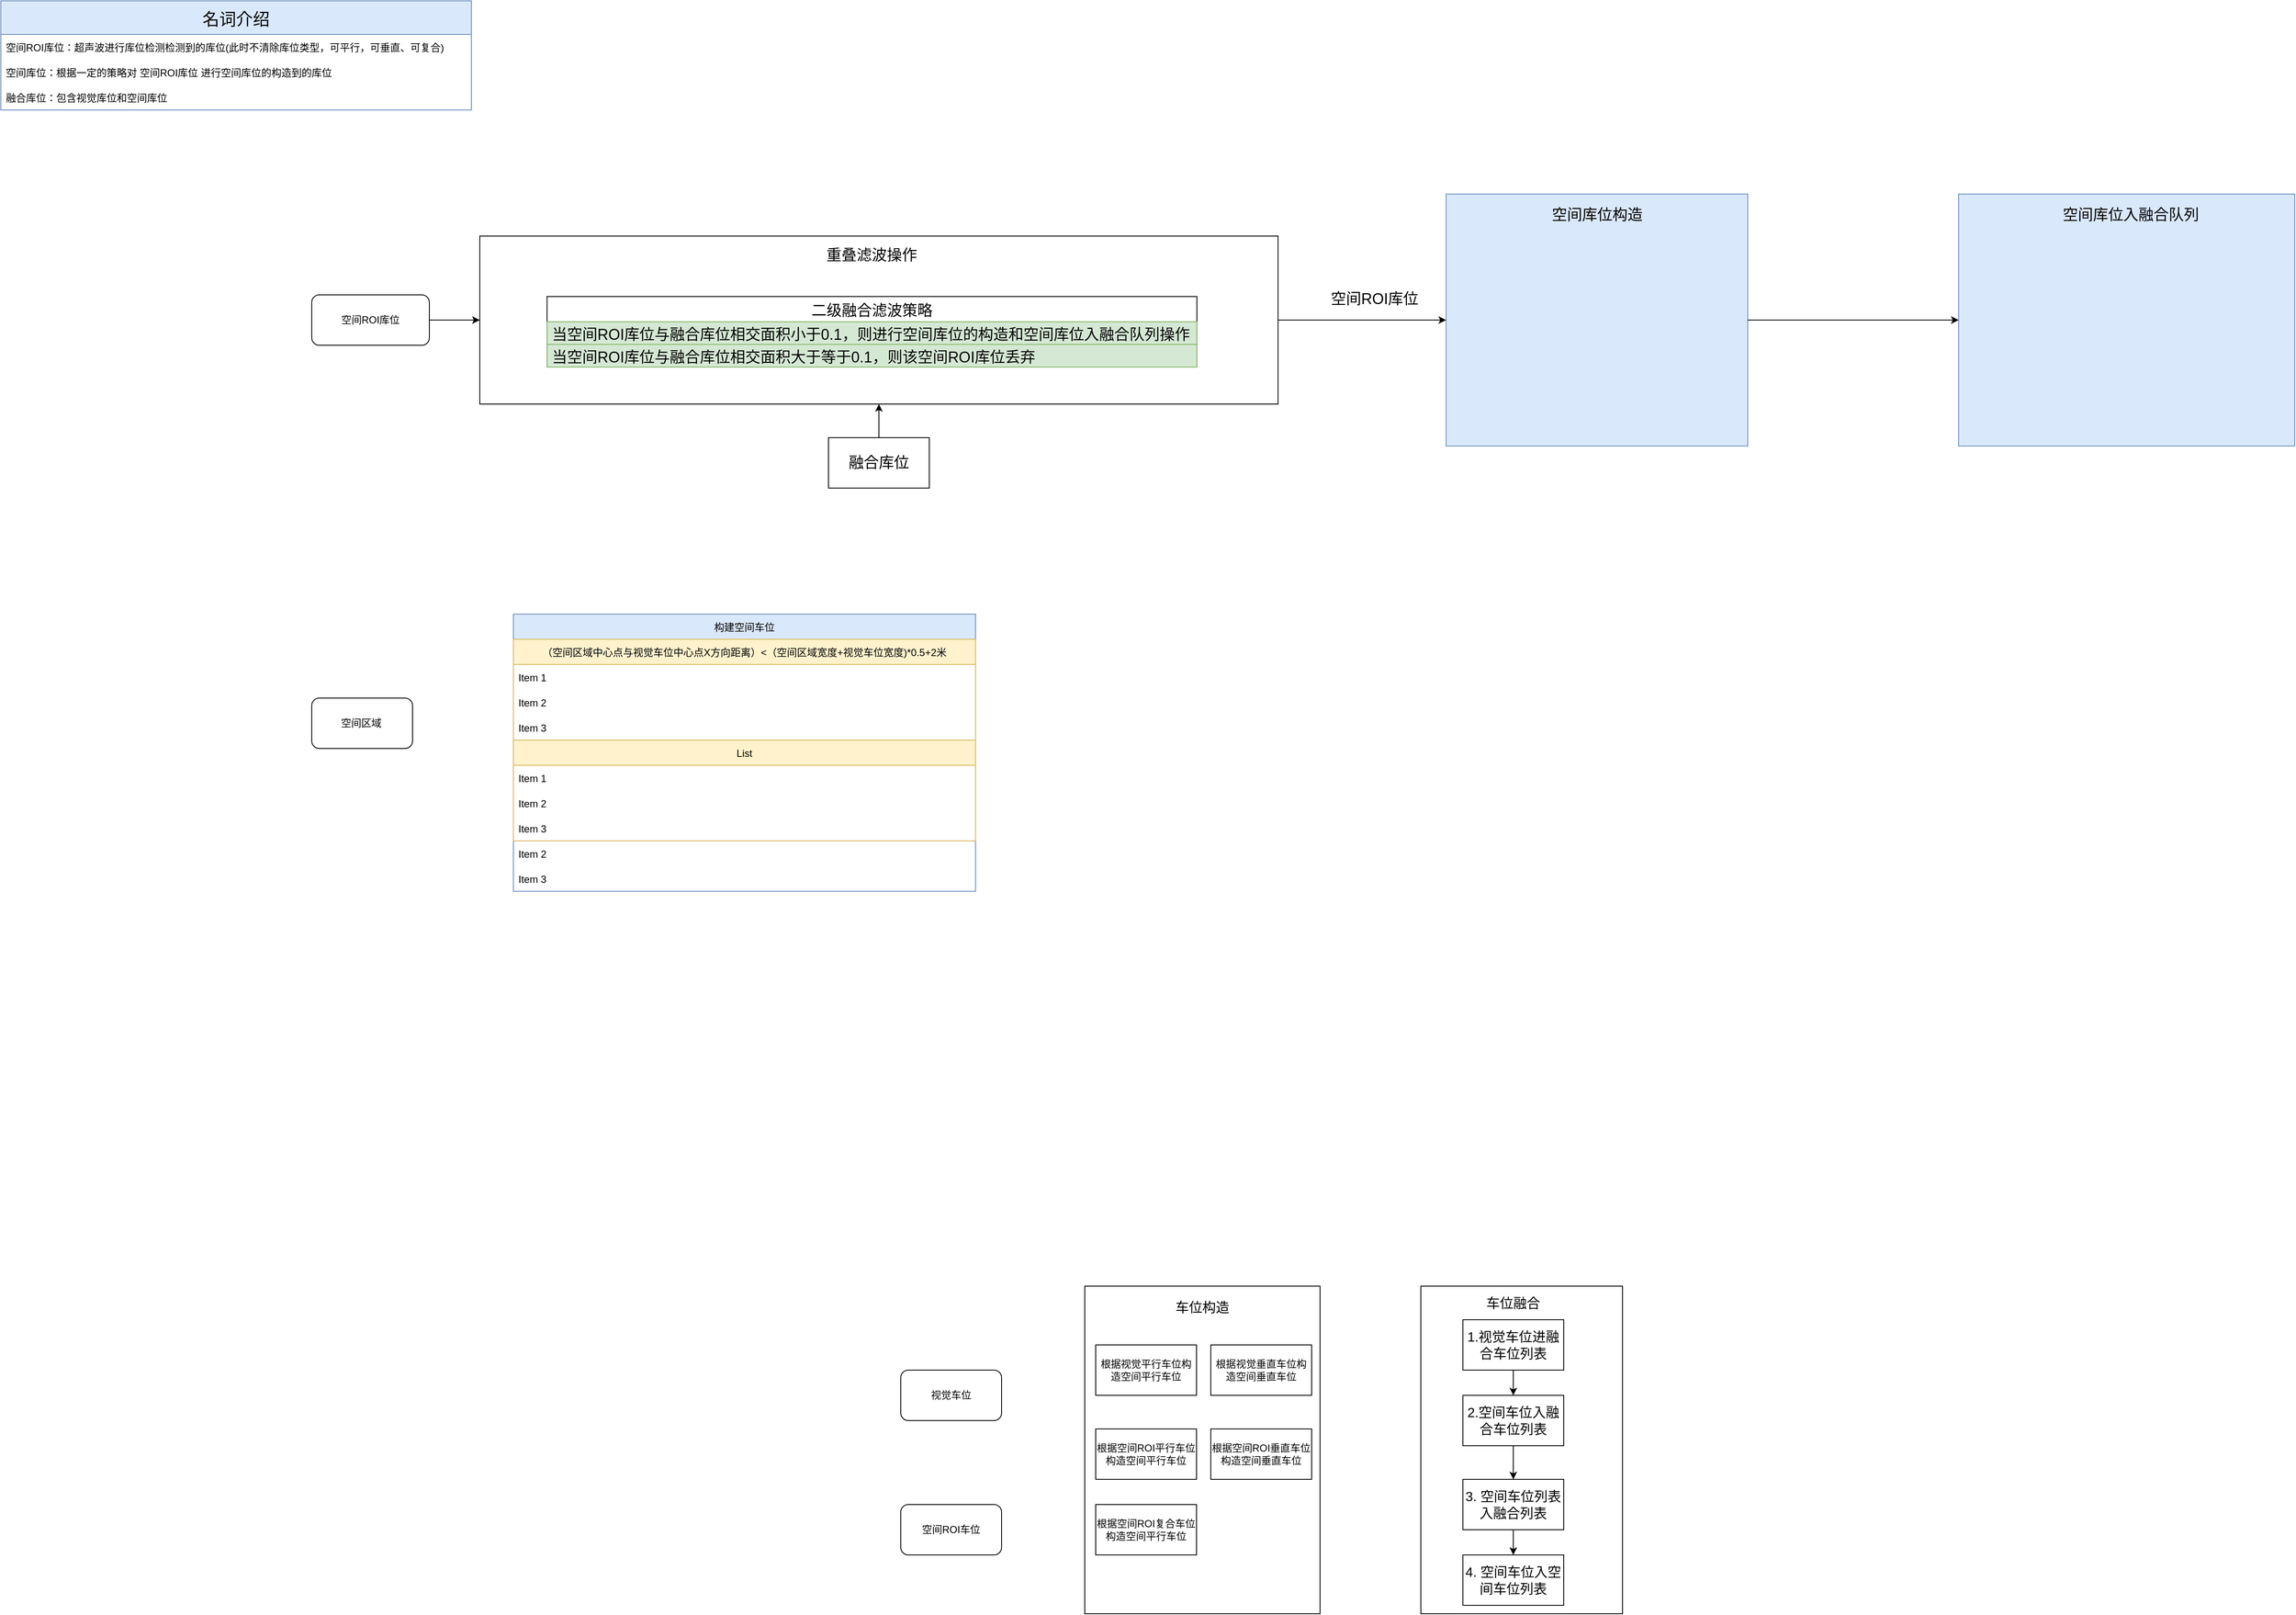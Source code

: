 <mxfile version="16.3.0" type="github">
  <diagram id="cVR37ZmWGLsnPl2WjFdK" name="第 1 页">
    <mxGraphModel dx="1153" dy="596" grid="1" gridSize="10" guides="1" tooltips="1" connect="1" arrows="1" fold="1" page="1" pageScale="1" pageWidth="827" pageHeight="1169" math="0" shadow="0">
      <root>
        <mxCell id="0" />
        <mxCell id="1" parent="0" />
        <mxCell id="p4xiajq9QVLh6oT5vqYt-7" value="" style="rounded=0;whiteSpace=wrap;html=1;" vertex="1" parent="1">
          <mxGeometry x="1800" y="1900" width="240" height="390" as="geometry" />
        </mxCell>
        <mxCell id="-53x6ZhHskoMFxqWoibM-1" value="名词介绍" style="swimlane;fontStyle=0;childLayout=stackLayout;horizontal=1;startSize=40;horizontalStack=0;resizeParent=1;resizeParentMax=0;resizeLast=0;collapsible=1;marginBottom=0;fillColor=#dae8fc;strokeColor=#6c8ebf;fontSize=20;" parent="1" vertex="1">
          <mxGeometry x="110" y="370" width="560" height="130" as="geometry" />
        </mxCell>
        <mxCell id="-53x6ZhHskoMFxqWoibM-2" value="空间ROI库位：超声波进行库位检测检测到的库位(此时不清除库位类型，可平行，可垂直、可复合)" style="text;strokeColor=none;fillColor=none;align=left;verticalAlign=middle;spacingLeft=4;spacingRight=4;overflow=hidden;points=[[0,0.5],[1,0.5]];portConstraint=eastwest;rotatable=0;fontStyle=0" parent="-53x6ZhHskoMFxqWoibM-1" vertex="1">
          <mxGeometry y="40" width="560" height="30" as="geometry" />
        </mxCell>
        <mxCell id="-53x6ZhHskoMFxqWoibM-5" value="空间库位：根据一定的策略对 空间ROI库位 进行空间库位的构造到的库位" style="text;strokeColor=none;fillColor=none;align=left;verticalAlign=middle;spacingLeft=4;spacingRight=4;overflow=hidden;points=[[0,0.5],[1,0.5]];portConstraint=eastwest;rotatable=0;fontStyle=0" parent="-53x6ZhHskoMFxqWoibM-1" vertex="1">
          <mxGeometry y="70" width="560" height="30" as="geometry" />
        </mxCell>
        <mxCell id="-53x6ZhHskoMFxqWoibM-4" value="融合库位：包含视觉库位和空间库位" style="text;strokeColor=none;fillColor=none;align=left;verticalAlign=middle;spacingLeft=4;spacingRight=4;overflow=hidden;points=[[0,0.5],[1,0.5]];portConstraint=eastwest;rotatable=0;" parent="-53x6ZhHskoMFxqWoibM-1" vertex="1">
          <mxGeometry y="100" width="560" height="30" as="geometry" />
        </mxCell>
        <mxCell id="vag5pzR2IlvkHYRFwE1v-9" value="" style="group" parent="1" vertex="1" connectable="0">
          <mxGeometry x="1830" y="600" width="359" height="300" as="geometry" />
        </mxCell>
        <mxCell id="vag5pzR2IlvkHYRFwE1v-7" value="" style="rounded=0;whiteSpace=wrap;html=1;fontSize=18;fillColor=#dae8fc;strokeColor=#6c8ebf;" parent="vag5pzR2IlvkHYRFwE1v-9" vertex="1">
          <mxGeometry width="359" height="300" as="geometry" />
        </mxCell>
        <mxCell id="vag5pzR2IlvkHYRFwE1v-8" value="空间库位构造" style="text;html=1;strokeColor=none;fillColor=none;align=center;verticalAlign=middle;whiteSpace=wrap;rounded=0;fontSize=18;" parent="vag5pzR2IlvkHYRFwE1v-9" vertex="1">
          <mxGeometry x="89.5" y="10" width="180" height="30" as="geometry" />
        </mxCell>
        <mxCell id="vag5pzR2IlvkHYRFwE1v-22" value="" style="endArrow=classic;html=1;rounded=0;fontSize=18;exitX=1;exitY=0.5;exitDx=0;exitDy=0;entryX=0;entryY=0.5;entryDx=0;entryDy=0;" parent="1" source="vag5pzR2IlvkHYRFwE1v-3" target="vag5pzR2IlvkHYRFwE1v-7" edge="1">
          <mxGeometry width="50" height="50" relative="1" as="geometry">
            <mxPoint x="1020" y="1100" as="sourcePoint" />
            <mxPoint x="1070" y="1050" as="targetPoint" />
          </mxGeometry>
        </mxCell>
        <mxCell id="vag5pzR2IlvkHYRFwE1v-23" value="空间ROI库位" style="text;html=1;strokeColor=none;fillColor=none;align=center;verticalAlign=middle;whiteSpace=wrap;rounded=0;fontSize=18;" parent="1" vertex="1">
          <mxGeometry x="1690" y="710" width="110" height="30" as="geometry" />
        </mxCell>
        <mxCell id="vag5pzR2IlvkHYRFwE1v-24" value="" style="group" parent="1" vertex="1" connectable="0">
          <mxGeometry x="2440" y="600" width="400" height="300" as="geometry" />
        </mxCell>
        <mxCell id="vag5pzR2IlvkHYRFwE1v-11" value="" style="rounded=0;whiteSpace=wrap;html=1;fontSize=18;fillColor=#dae8fc;strokeColor=#6c8ebf;" parent="vag5pzR2IlvkHYRFwE1v-24" vertex="1">
          <mxGeometry width="400" height="300" as="geometry" />
        </mxCell>
        <mxCell id="vag5pzR2IlvkHYRFwE1v-12" value="空间库位入融合队列" style="text;html=1;strokeColor=none;fillColor=none;align=center;verticalAlign=middle;whiteSpace=wrap;rounded=0;fontSize=18;" parent="vag5pzR2IlvkHYRFwE1v-24" vertex="1">
          <mxGeometry x="90" y="10" width="230" height="30" as="geometry" />
        </mxCell>
        <mxCell id="vag5pzR2IlvkHYRFwE1v-26" style="edgeStyle=orthogonalEdgeStyle;rounded=0;orthogonalLoop=1;jettySize=auto;html=1;fontSize=18;" parent="1" source="vag5pzR2IlvkHYRFwE1v-25" target="vag5pzR2IlvkHYRFwE1v-3" edge="1">
          <mxGeometry relative="1" as="geometry" />
        </mxCell>
        <mxCell id="vag5pzR2IlvkHYRFwE1v-25" value="融合库位" style="rounded=0;whiteSpace=wrap;html=1;fontSize=18;" parent="1" vertex="1">
          <mxGeometry x="1095" y="890" width="120" height="60" as="geometry" />
        </mxCell>
        <mxCell id="vag5pzR2IlvkHYRFwE1v-32" value="" style="endArrow=classic;html=1;rounded=0;fontSize=18;exitX=1;exitY=0.5;exitDx=0;exitDy=0;" parent="1" source="vag5pzR2IlvkHYRFwE1v-7" target="vag5pzR2IlvkHYRFwE1v-11" edge="1">
          <mxGeometry width="50" height="50" relative="1" as="geometry">
            <mxPoint x="2580" y="1080" as="sourcePoint" />
            <mxPoint x="2630" y="1030" as="targetPoint" />
          </mxGeometry>
        </mxCell>
        <mxCell id="wFFDldKNsyOkt9aesf2Q-3" value="" style="group" parent="1" vertex="1" connectable="0">
          <mxGeometry x="480" y="720" width="140" height="60" as="geometry" />
        </mxCell>
        <mxCell id="wFFDldKNsyOkt9aesf2Q-1" value="" style="rounded=1;whiteSpace=wrap;html=1;" parent="wFFDldKNsyOkt9aesf2Q-3" vertex="1">
          <mxGeometry width="140" height="60" as="geometry" />
        </mxCell>
        <mxCell id="wFFDldKNsyOkt9aesf2Q-2" value="空间ROI库位" style="text;html=1;strokeColor=none;fillColor=none;align=center;verticalAlign=middle;whiteSpace=wrap;rounded=0;" parent="wFFDldKNsyOkt9aesf2Q-3" vertex="1">
          <mxGeometry x="25" y="15" width="90" height="30" as="geometry" />
        </mxCell>
        <mxCell id="wFFDldKNsyOkt9aesf2Q-4" style="edgeStyle=orthogonalEdgeStyle;rounded=0;orthogonalLoop=1;jettySize=auto;html=1;entryX=0;entryY=0.5;entryDx=0;entryDy=0;" parent="1" source="wFFDldKNsyOkt9aesf2Q-1" target="vag5pzR2IlvkHYRFwE1v-3" edge="1">
          <mxGeometry relative="1" as="geometry" />
        </mxCell>
        <mxCell id="wFFDldKNsyOkt9aesf2Q-5" value="" style="group" parent="1" vertex="1" connectable="0">
          <mxGeometry x="680" y="650" width="950" height="200" as="geometry" />
        </mxCell>
        <mxCell id="vag5pzR2IlvkHYRFwE1v-3" value="" style="rounded=0;whiteSpace=wrap;html=1;fontSize=18;" parent="wFFDldKNsyOkt9aesf2Q-5" vertex="1">
          <mxGeometry width="950" height="200" as="geometry" />
        </mxCell>
        <mxCell id="vag5pzR2IlvkHYRFwE1v-4" value="重叠滤波操作" style="text;html=1;strokeColor=none;fillColor=none;align=center;verticalAlign=middle;whiteSpace=wrap;rounded=0;fontSize=18;" parent="wFFDldKNsyOkt9aesf2Q-5" vertex="1">
          <mxGeometry x="248.231" y="9" width="437.046" height="27.0" as="geometry" />
        </mxCell>
        <mxCell id="vag5pzR2IlvkHYRFwE1v-27" value="二级融合滤波策略" style="swimlane;fontStyle=0;childLayout=stackLayout;horizontal=1;startSize=30;horizontalStack=0;resizeParent=1;resizeParentMax=0;resizeLast=0;collapsible=1;marginBottom=0;fontSize=18;" parent="wFFDldKNsyOkt9aesf2Q-5" vertex="1">
          <mxGeometry x="80.046" y="72" width="773.414" height="84" as="geometry" />
        </mxCell>
        <mxCell id="vag5pzR2IlvkHYRFwE1v-28" value="当空间ROI库位与融合库位相交面积小于0.1，则进行空间库位的构造和空间库位入融合队列操作" style="text;strokeColor=#82b366;fillColor=#d5e8d4;align=left;verticalAlign=middle;spacingLeft=4;spacingRight=4;overflow=hidden;points=[[0,0.5],[1,0.5]];portConstraint=eastwest;rotatable=0;fontSize=18;" parent="vag5pzR2IlvkHYRFwE1v-27" vertex="1">
          <mxGeometry y="30" width="773.414" height="27.0" as="geometry" />
        </mxCell>
        <mxCell id="vag5pzR2IlvkHYRFwE1v-29" value="当空间ROI库位与融合库位相交面积大于等于0.1，则该空间ROI库位丢弃" style="text;strokeColor=#82b366;fillColor=#d5e8d4;align=left;verticalAlign=middle;spacingLeft=4;spacingRight=4;overflow=hidden;points=[[0,0.5],[1,0.5]];portConstraint=eastwest;rotatable=0;fontSize=18;" parent="vag5pzR2IlvkHYRFwE1v-27" vertex="1">
          <mxGeometry y="57" width="773.414" height="27.0" as="geometry" />
        </mxCell>
        <mxCell id="wFFDldKNsyOkt9aesf2Q-11" value="" style="group" parent="1" vertex="1" connectable="0">
          <mxGeometry x="480" y="1200" width="120" height="60" as="geometry" />
        </mxCell>
        <mxCell id="wFFDldKNsyOkt9aesf2Q-8" value="" style="rounded=1;whiteSpace=wrap;html=1;" parent="wFFDldKNsyOkt9aesf2Q-11" vertex="1">
          <mxGeometry width="120" height="60" as="geometry" />
        </mxCell>
        <mxCell id="wFFDldKNsyOkt9aesf2Q-10" value="空间区域" style="text;html=1;strokeColor=none;fillColor=none;align=center;verticalAlign=middle;whiteSpace=wrap;rounded=0;" parent="wFFDldKNsyOkt9aesf2Q-11" vertex="1">
          <mxGeometry x="29" y="15" width="60" height="30" as="geometry" />
        </mxCell>
        <mxCell id="wFFDldKNsyOkt9aesf2Q-14" value="构建空间车位" style="swimlane;fontStyle=0;childLayout=stackLayout;horizontal=1;startSize=30;horizontalStack=0;resizeParent=1;resizeParentMax=0;resizeLast=0;collapsible=1;marginBottom=0;fillColor=#dae8fc;strokeColor=#6c8ebf;" parent="1" vertex="1">
          <mxGeometry x="720" y="1100" width="550" height="330" as="geometry" />
        </mxCell>
        <mxCell id="wFFDldKNsyOkt9aesf2Q-18" value="（空间区域中心点与视觉车位中心点X方向距离）&lt;（空间区域宽度+视觉车位宽度)*0.5+2米" style="swimlane;fontStyle=0;childLayout=stackLayout;horizontal=1;startSize=30;horizontalStack=0;resizeParent=1;resizeParentMax=0;resizeLast=0;collapsible=1;marginBottom=0;fillColor=#fff2cc;strokeColor=#d6b656;" parent="wFFDldKNsyOkt9aesf2Q-14" vertex="1">
          <mxGeometry y="30" width="550" height="120" as="geometry" />
        </mxCell>
        <mxCell id="wFFDldKNsyOkt9aesf2Q-19" value="Item 1" style="text;strokeColor=none;fillColor=none;align=left;verticalAlign=middle;spacingLeft=4;spacingRight=4;overflow=hidden;points=[[0,0.5],[1,0.5]];portConstraint=eastwest;rotatable=0;" parent="wFFDldKNsyOkt9aesf2Q-18" vertex="1">
          <mxGeometry y="30" width="550" height="30" as="geometry" />
        </mxCell>
        <mxCell id="wFFDldKNsyOkt9aesf2Q-20" value="Item 2" style="text;strokeColor=none;fillColor=none;align=left;verticalAlign=middle;spacingLeft=4;spacingRight=4;overflow=hidden;points=[[0,0.5],[1,0.5]];portConstraint=eastwest;rotatable=0;" parent="wFFDldKNsyOkt9aesf2Q-18" vertex="1">
          <mxGeometry y="60" width="550" height="30" as="geometry" />
        </mxCell>
        <mxCell id="wFFDldKNsyOkt9aesf2Q-21" value="Item 3" style="text;strokeColor=none;fillColor=none;align=left;verticalAlign=middle;spacingLeft=4;spacingRight=4;overflow=hidden;points=[[0,0.5],[1,0.5]];portConstraint=eastwest;rotatable=0;" parent="wFFDldKNsyOkt9aesf2Q-18" vertex="1">
          <mxGeometry y="90" width="550" height="30" as="geometry" />
        </mxCell>
        <mxCell id="wFFDldKNsyOkt9aesf2Q-22" value="List" style="swimlane;fontStyle=0;childLayout=stackLayout;horizontal=1;startSize=30;horizontalStack=0;resizeParent=1;resizeParentMax=0;resizeLast=0;collapsible=1;marginBottom=0;fillColor=#fff2cc;strokeColor=#d6b656;" parent="wFFDldKNsyOkt9aesf2Q-14" vertex="1">
          <mxGeometry y="150" width="550" height="120" as="geometry" />
        </mxCell>
        <mxCell id="wFFDldKNsyOkt9aesf2Q-23" value="Item 1" style="text;strokeColor=none;fillColor=none;align=left;verticalAlign=middle;spacingLeft=4;spacingRight=4;overflow=hidden;points=[[0,0.5],[1,0.5]];portConstraint=eastwest;rotatable=0;" parent="wFFDldKNsyOkt9aesf2Q-22" vertex="1">
          <mxGeometry y="30" width="550" height="30" as="geometry" />
        </mxCell>
        <mxCell id="wFFDldKNsyOkt9aesf2Q-24" value="Item 2" style="text;strokeColor=none;fillColor=none;align=left;verticalAlign=middle;spacingLeft=4;spacingRight=4;overflow=hidden;points=[[0,0.5],[1,0.5]];portConstraint=eastwest;rotatable=0;" parent="wFFDldKNsyOkt9aesf2Q-22" vertex="1">
          <mxGeometry y="60" width="550" height="30" as="geometry" />
        </mxCell>
        <mxCell id="wFFDldKNsyOkt9aesf2Q-25" value="Item 3" style="text;strokeColor=none;fillColor=none;align=left;verticalAlign=middle;spacingLeft=4;spacingRight=4;overflow=hidden;points=[[0,0.5],[1,0.5]];portConstraint=eastwest;rotatable=0;" parent="wFFDldKNsyOkt9aesf2Q-22" vertex="1">
          <mxGeometry y="90" width="550" height="30" as="geometry" />
        </mxCell>
        <mxCell id="wFFDldKNsyOkt9aesf2Q-16" value="Item 2" style="text;strokeColor=none;fillColor=none;align=left;verticalAlign=middle;spacingLeft=4;spacingRight=4;overflow=hidden;points=[[0,0.5],[1,0.5]];portConstraint=eastwest;rotatable=0;" parent="wFFDldKNsyOkt9aesf2Q-14" vertex="1">
          <mxGeometry y="270" width="550" height="30" as="geometry" />
        </mxCell>
        <mxCell id="wFFDldKNsyOkt9aesf2Q-17" value="Item 3" style="text;strokeColor=none;fillColor=none;align=left;verticalAlign=middle;spacingLeft=4;spacingRight=4;overflow=hidden;points=[[0,0.5],[1,0.5]];portConstraint=eastwest;rotatable=0;" parent="wFFDldKNsyOkt9aesf2Q-14" vertex="1">
          <mxGeometry y="300" width="550" height="30" as="geometry" />
        </mxCell>
        <mxCell id="6v_zMGfTcSHWCO1odQ-e-3" value="" style="group" parent="1" vertex="1" connectable="0">
          <mxGeometry x="1181" y="2000" width="120" height="60" as="geometry" />
        </mxCell>
        <mxCell id="6v_zMGfTcSHWCO1odQ-e-2" value="" style="rounded=1;whiteSpace=wrap;html=1;" parent="6v_zMGfTcSHWCO1odQ-e-3" vertex="1">
          <mxGeometry width="120" height="60" as="geometry" />
        </mxCell>
        <mxCell id="6v_zMGfTcSHWCO1odQ-e-1" value="视觉车位" style="text;html=1;strokeColor=none;fillColor=none;align=center;verticalAlign=middle;whiteSpace=wrap;rounded=0;" parent="6v_zMGfTcSHWCO1odQ-e-3" vertex="1">
          <mxGeometry x="30" y="15" width="60" height="30" as="geometry" />
        </mxCell>
        <mxCell id="6v_zMGfTcSHWCO1odQ-e-4" value="空间ROI车位" style="rounded=1;whiteSpace=wrap;html=1;" parent="1" vertex="1">
          <mxGeometry x="1181" y="2160" width="120" height="60" as="geometry" />
        </mxCell>
        <mxCell id="6v_zMGfTcSHWCO1odQ-e-6" value="" style="rounded=0;whiteSpace=wrap;html=1;" parent="1" vertex="1">
          <mxGeometry x="1400" y="1900" width="280" height="390" as="geometry" />
        </mxCell>
        <mxCell id="6v_zMGfTcSHWCO1odQ-e-8" value="根据视觉平行车位构造空间平行车位" style="rounded=0;whiteSpace=wrap;html=1;" parent="1" vertex="1">
          <mxGeometry x="1413" y="1970" width="120" height="60" as="geometry" />
        </mxCell>
        <mxCell id="6v_zMGfTcSHWCO1odQ-e-9" value="根据视觉垂直车位构造空间垂直车位" style="rounded=0;whiteSpace=wrap;html=1;" parent="1" vertex="1">
          <mxGeometry x="1550" y="1970" width="120" height="60" as="geometry" />
        </mxCell>
        <mxCell id="6v_zMGfTcSHWCO1odQ-e-10" value="根据空间ROI平行车位构造空间平行车位" style="rounded=0;whiteSpace=wrap;html=1;" parent="1" vertex="1">
          <mxGeometry x="1413" y="2070" width="120" height="60" as="geometry" />
        </mxCell>
        <mxCell id="6v_zMGfTcSHWCO1odQ-e-11" value="根据空间ROI垂直车位构造空间垂直车位" style="rounded=0;whiteSpace=wrap;html=1;" parent="1" vertex="1">
          <mxGeometry x="1550" y="2070" width="120" height="60" as="geometry" />
        </mxCell>
        <mxCell id="6v_zMGfTcSHWCO1odQ-e-12" value="根据空间ROI复合车位构造空间平行车位" style="rounded=0;whiteSpace=wrap;html=1;" parent="1" vertex="1">
          <mxGeometry x="1413" y="2160" width="120" height="60" as="geometry" />
        </mxCell>
        <mxCell id="6v_zMGfTcSHWCO1odQ-e-13" value="&lt;font style=&quot;font-size: 16px&quot;&gt;车位构造&lt;br&gt;&lt;/font&gt;" style="text;html=1;strokeColor=none;fillColor=none;align=center;verticalAlign=middle;whiteSpace=wrap;rounded=0;" parent="1" vertex="1">
          <mxGeometry x="1495" y="1910" width="90" height="30" as="geometry" />
        </mxCell>
        <mxCell id="p4xiajq9QVLh6oT5vqYt-4" style="edgeStyle=orthogonalEdgeStyle;rounded=0;orthogonalLoop=1;jettySize=auto;html=1;entryX=0.5;entryY=0;entryDx=0;entryDy=0;" edge="1" parent="1" source="6v_zMGfTcSHWCO1odQ-e-14" target="p4xiajq9QVLh6oT5vqYt-1">
          <mxGeometry relative="1" as="geometry" />
        </mxCell>
        <mxCell id="6v_zMGfTcSHWCO1odQ-e-14" value="1.视觉车位进融合车位列表" style="rounded=0;whiteSpace=wrap;html=1;fontSize=16;" parent="1" vertex="1">
          <mxGeometry x="1850" y="1940" width="120" height="60" as="geometry" />
        </mxCell>
        <mxCell id="p4xiajq9QVLh6oT5vqYt-5" style="edgeStyle=orthogonalEdgeStyle;rounded=0;orthogonalLoop=1;jettySize=auto;html=1;" edge="1" parent="1" source="p4xiajq9QVLh6oT5vqYt-1" target="p4xiajq9QVLh6oT5vqYt-2">
          <mxGeometry relative="1" as="geometry" />
        </mxCell>
        <mxCell id="p4xiajq9QVLh6oT5vqYt-1" value="2.空间车位入融合车位列表" style="rounded=0;whiteSpace=wrap;html=1;fontSize=16;" vertex="1" parent="1">
          <mxGeometry x="1850" y="2030" width="120" height="60" as="geometry" />
        </mxCell>
        <mxCell id="p4xiajq9QVLh6oT5vqYt-6" style="edgeStyle=orthogonalEdgeStyle;rounded=0;orthogonalLoop=1;jettySize=auto;html=1;entryX=0.5;entryY=0;entryDx=0;entryDy=0;" edge="1" parent="1" source="p4xiajq9QVLh6oT5vqYt-2" target="p4xiajq9QVLh6oT5vqYt-3">
          <mxGeometry relative="1" as="geometry" />
        </mxCell>
        <mxCell id="p4xiajq9QVLh6oT5vqYt-2" value="3. 空间车位列表入融合列表" style="rounded=0;whiteSpace=wrap;html=1;fontSize=16;" vertex="1" parent="1">
          <mxGeometry x="1850" y="2130" width="120" height="60" as="geometry" />
        </mxCell>
        <mxCell id="p4xiajq9QVLh6oT5vqYt-3" value="4. 空间车位入空间车位列表" style="rounded=0;whiteSpace=wrap;html=1;fontSize=16;" vertex="1" parent="1">
          <mxGeometry x="1850" y="2220" width="120" height="60" as="geometry" />
        </mxCell>
        <mxCell id="p4xiajq9QVLh6oT5vqYt-8" value="&lt;font style=&quot;font-size: 16px&quot;&gt;车位融合&lt;/font&gt;" style="text;html=1;strokeColor=none;fillColor=none;align=center;verticalAlign=middle;whiteSpace=wrap;rounded=0;" vertex="1" parent="1">
          <mxGeometry x="1865" y="1905" width="90" height="30" as="geometry" />
        </mxCell>
      </root>
    </mxGraphModel>
  </diagram>
</mxfile>
